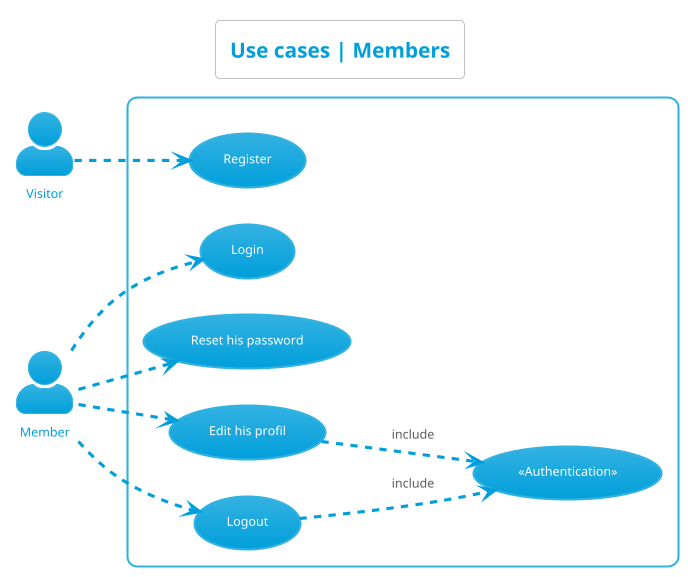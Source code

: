 @startuml use_cases__members
left to right direction
skinparam actorStyle Awesome
!theme bluegray
skinparam backgroundcolor White

'Titre'
title Use cases | Members

'Acteur'
actor "Visitor" as Visitor
actor "Member" as Member

'Rectangle'
rectangle {
    'Authentification'
    "«Authentication»" as (Authentification)

    'Visiteur'
    "Register" as (Register)

    'Membre'
    "Login" as (Login)
    "Reset his password" as (ResetPassword)
    "Edit his profil" as (EditProfil)
    "Logout" as (Logout)
    

    'Déroulement'
    :Visitor: -.> (Register)
    :Member: -.> (Login)
    :Member: -.> (ResetPassword)
    :Member: -.> (EditProfil)
    :Member: -.> (Logout)
    (EditProfil) -.> (Authentification) : include
    (Logout) -.> (Authentification) : include
}
@enduml